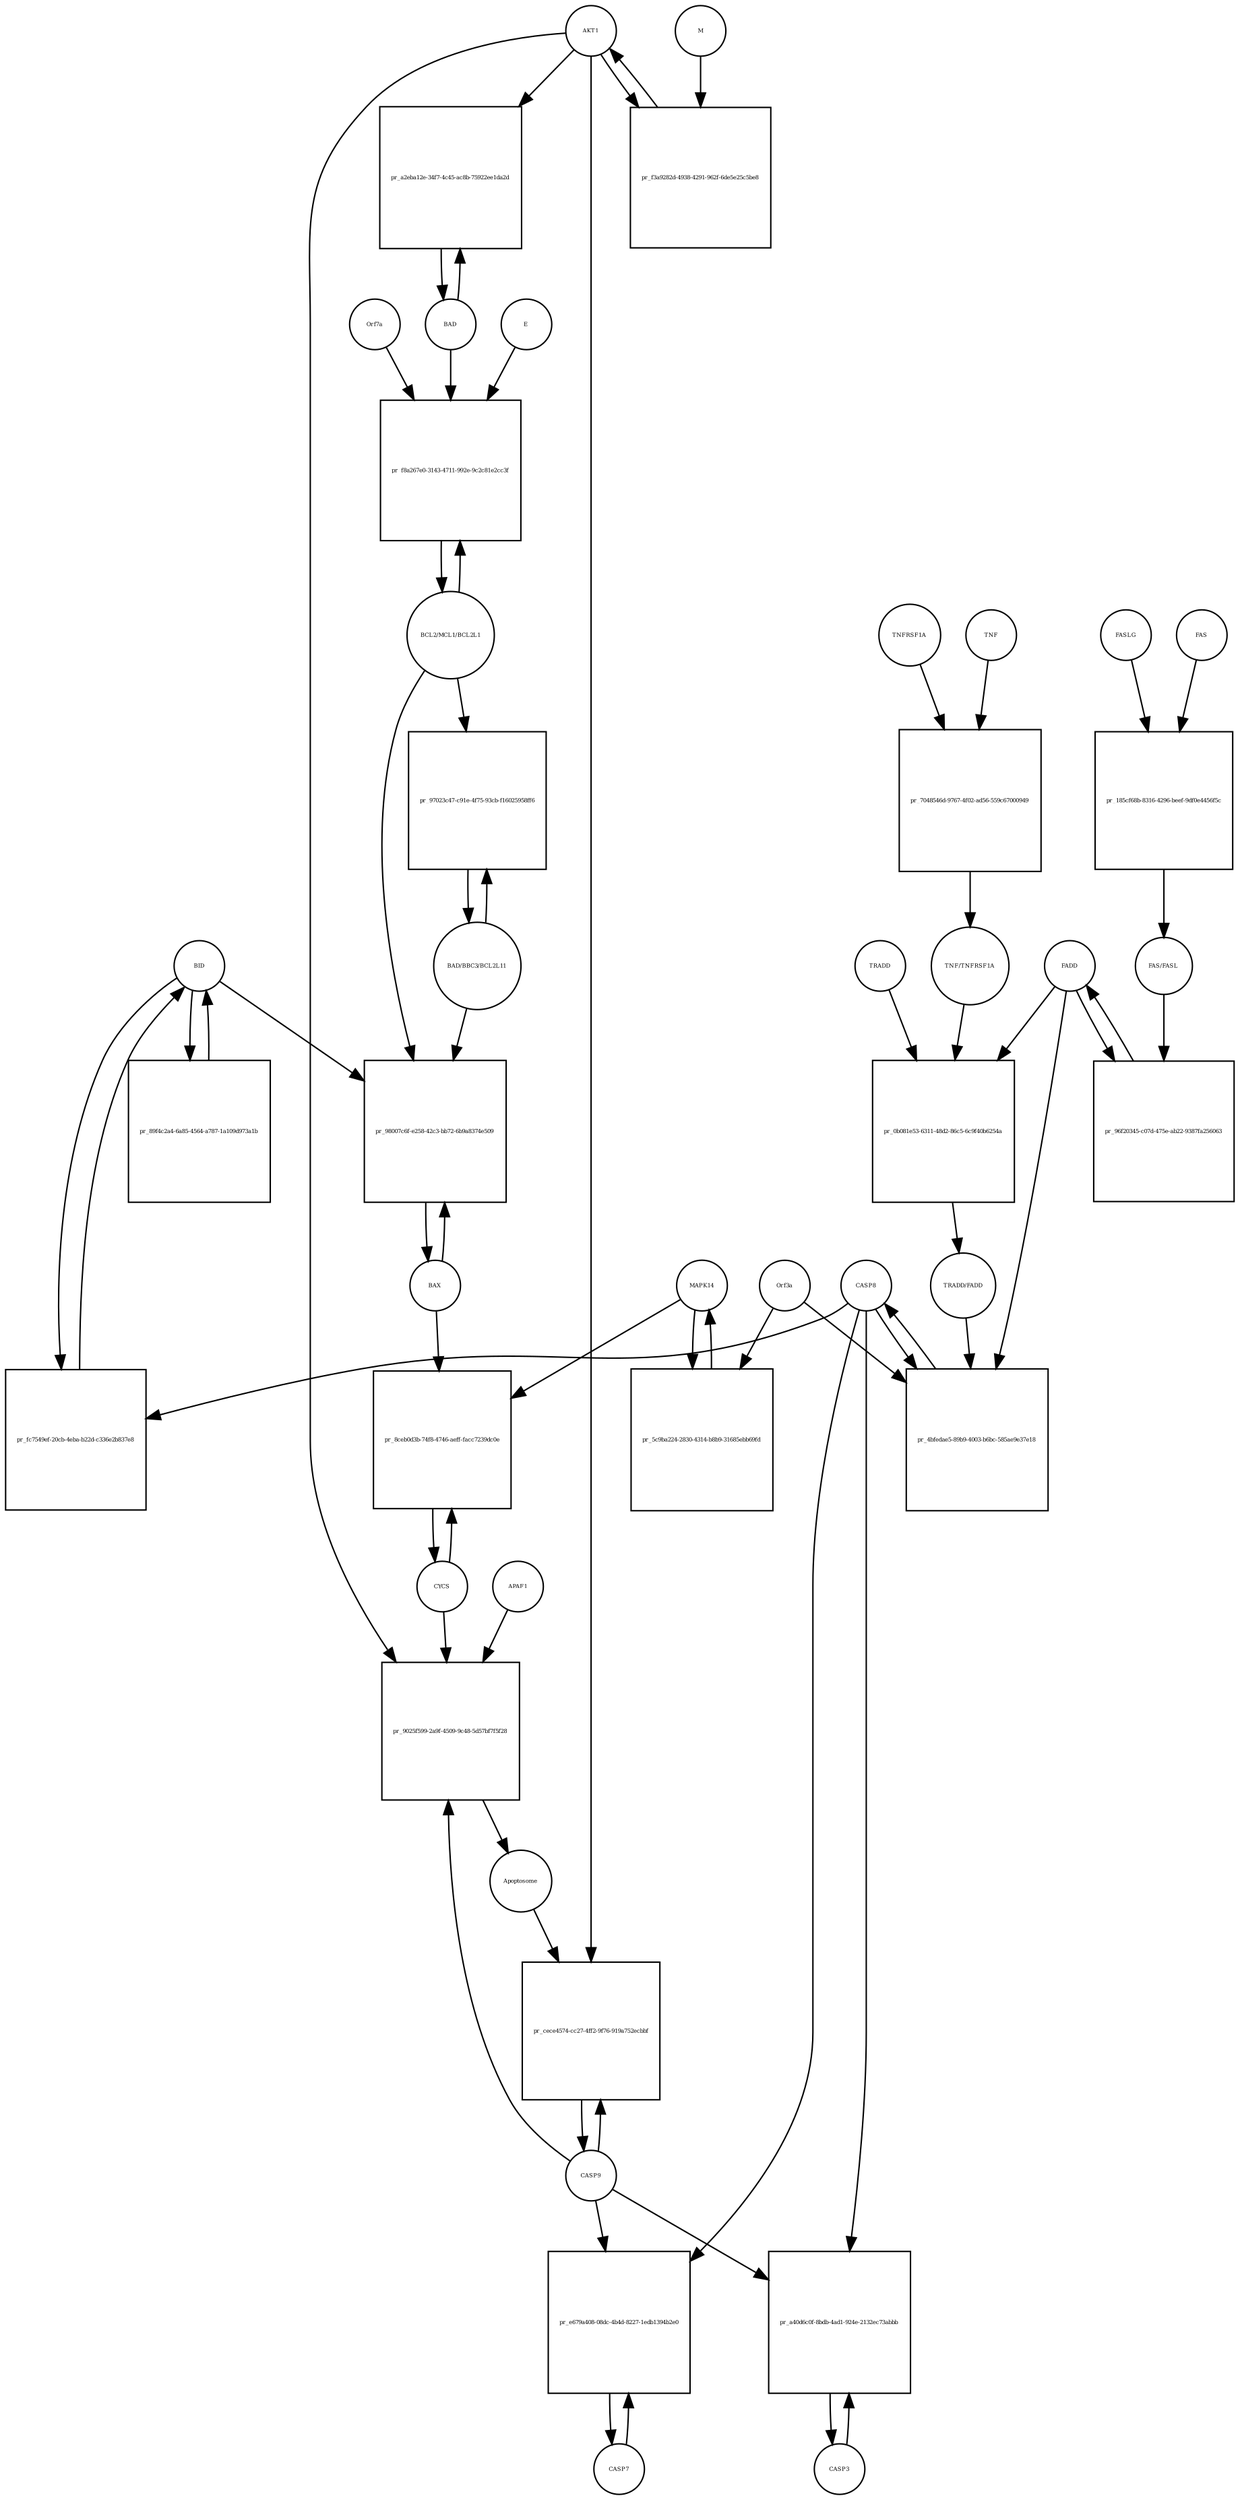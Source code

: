strict digraph  {
BID [annotation="", bipartite=0, cls=macromolecule, fontsize=4, label=BID, shape=circle];
"pr_fc7549ef-20cb-4eba-b22d-c336e2b837e8" [annotation="", bipartite=1, cls=process, fontsize=4, label="pr_fc7549ef-20cb-4eba-b22d-c336e2b837e8", shape=square];
CASP8 [annotation="urn_miriam_hgnc_1509|urn_miriam_hgnc.symbol_CASP8|urn_miriam_doi_10.1038%2Fs41392-020-00334-0|urn_miriam_uniprot_Q14790|urn_miriam_ncbigene_841|urn_miriam_ec-code_3.4.22.61|urn_miriam_refseq_NM_001228|urn_miriam_ensembl_ENSG00000064012", bipartite=0, cls=macromolecule, fontsize=4, label=CASP8, shape=circle];
CASP9 [annotation="", bipartite=0, cls=macromolecule, fontsize=4, label=CASP9, shape=circle];
"pr_cece4574-cc27-4ff2-9f76-919a752ecbbf" [annotation="", bipartite=1, cls=process, fontsize=4, label="pr_cece4574-cc27-4ff2-9f76-919a752ecbbf", shape=square];
Apoptosome [annotation="", bipartite=0, cls=complex, fontsize=4, label=Apoptosome, shape=circle];
AKT1 [annotation="", bipartite=0, cls=macromolecule, fontsize=4, label=AKT1, shape=circle];
FADD [annotation="", bipartite=0, cls=macromolecule, fontsize=4, label=FADD, shape=circle];
"pr_0b081e53-6311-48d2-86c5-6c9f40b6254a" [annotation="", bipartite=1, cls=process, fontsize=4, label="pr_0b081e53-6311-48d2-86c5-6c9f40b6254a", shape=square];
TRADD [annotation="urn_miriam_ncbigene_8717|urn_miriam_ensembl_ENSG00000102871|urn_miriam_refseq_NM_001323552|urn_miriam_uniprot_Q15628|urn_miriam_hgnc_12030|urn_miriam_hgnc.symbol_TRADD", bipartite=0, cls=macromolecule, fontsize=4, label=TRADD, shape=circle];
"TRADD/FADD" [annotation="", bipartite=0, cls=complex, fontsize=4, label="TRADD/FADD", shape=circle];
"TNF/TNFRSF1A" [annotation="", bipartite=0, cls=complex, fontsize=4, label="TNF/TNFRSF1A", shape=circle];
"pr_96f20345-c07d-475e-ab22-9387fa256063" [annotation="", bipartite=1, cls=process, fontsize=4, label="pr_96f20345-c07d-475e-ab22-9387fa256063", shape=square];
"FAS/FASL" [annotation="", bipartite=0, cls=complex, fontsize=4, label="FAS/FASL", shape=circle];
"BCL2/MCL1/BCL2L1" [annotation="", bipartite=0, cls=complex, fontsize=4, label="BCL2/MCL1/BCL2L1", shape=circle];
"pr_f8a267e0-3143-4711-992e-9c2c81e2cc3f" [annotation="", bipartite=1, cls=process, fontsize=4, label="pr_f8a267e0-3143-4711-992e-9c2c81e2cc3f", shape=square];
Orf7a [annotation="urn_miriam_hgnc.symbol_ORF7a|urn_miriam_uniprot_Q19QW4|urn_miriam_ncbigene_1489674", bipartite=0, cls=macromolecule, fontsize=4, label=Orf7a, shape=circle];
E [annotation="urn_miriam_uniprot_P59637|urn_miriam_ncbigene_1489671|urn_miriam_hgnc.symbol_E|urn_miriam_pubmed_32785274|urn_miriam_pubmed_32818817", bipartite=0, cls=macromolecule, fontsize=4, label=E, shape=circle];
BAD [annotation="", bipartite=0, cls=macromolecule, fontsize=4, label=BAD, shape=circle];
"BAD/BBC3/BCL2L11" [annotation="", bipartite=0, cls=complex, fontsize=4, label="BAD/BBC3/BCL2L11", shape=circle];
"pr_97023c47-c91e-4f75-93cb-f16025958ff6" [annotation="", bipartite=1, cls=process, fontsize=4, label="pr_97023c47-c91e-4f75-93cb-f16025958ff6", shape=square];
TNFRSF1A [annotation="urn_miriam_ncbigene_7132|urn_miriam_refseq_NM_001065|urn_miriam_ensembl_ENSG00000067182|urn_miriam_uniprot_P19438|urn_miriam_hgnc.symbol_TNFRSF1A|urn_miriam_hgnc_11916", bipartite=0, cls=macromolecule, fontsize=4, label=TNFRSF1A, shape=circle];
"pr_7048546d-9767-4f02-ad56-559c67000949" [annotation="", bipartite=1, cls=process, fontsize=4, label="pr_7048546d-9767-4f02-ad56-559c67000949", shape=square];
TNF [annotation="urn_miriam_refseq_NM_000594|urn_miriam_hgnc.symbol_TNF|urn_miriam_uniprot_P01375|urn_miriam_hgnc_11892|urn_miriam_ncbigene_7124|urn_miriam_ensembl_ENSG00000232810", bipartite=0, cls=macromolecule, fontsize=4, label=TNF, shape=circle];
CYCS [annotation="urn_miriam_hgnc_19986|urn_miriam_uniprot_P99999|urn_miriam_ncbigene_54205|urn_miriam_hgnc.symbol_CYCS|urn_miriam_ensembl_ENSG00000172115|urn_miriam_refseq_NM_018947", bipartite=0, cls=macromolecule, fontsize=4, label=CYCS, shape=circle];
"pr_8ceb0d3b-74f8-4746-aeff-facc7239dc0e" [annotation="", bipartite=1, cls=process, fontsize=4, label="pr_8ceb0d3b-74f8-4746-aeff-facc7239dc0e", shape=square];
MAPK14 [annotation="", bipartite=0, cls=macromolecule, fontsize=4, label=MAPK14, shape=circle];
BAX [annotation="", bipartite=0, cls=macromolecule, fontsize=4, label=BAX, shape=circle];
FASLG [annotation="urn_miriam_hgnc.symbol_FASLG|urn_miriam_ncbigene_356|urn_miriam_refseq_NM_000639|urn_miriam_ensembl_ENSG00000117560|urn_miriam_uniprot_P48023|urn_miriam_hgnc_11936|urn_miriam_doi_10.1101%2F2020.12.04.412494", bipartite=0, cls=macromolecule, fontsize=4, label=FASLG, shape=circle];
"pr_185cf68b-8316-4296-beef-9df0e4456f5c" [annotation="", bipartite=1, cls=process, fontsize=4, label="pr_185cf68b-8316-4296-beef-9df0e4456f5c", shape=square];
FAS [annotation="urn_miriam_hgnc_11920|urn_miriam_uniprot_P25445|urn_miriam_refseq_NM_000043|urn_miriam_ensembl_ENSG00000026103|urn_miriam_ncbigene_355|urn_miriam_hgnc.symbol_FAS", bipartite=0, cls=macromolecule, fontsize=4, label=FAS, shape=circle];
"pr_5c9ba224-2830-4314-b8b9-31685ebb69fd" [annotation="", bipartite=1, cls=process, fontsize=4, label="pr_5c9ba224-2830-4314-b8b9-31685ebb69fd", shape=square];
Orf3a [annotation="urn_miriam_uniprot_P59637|urn_miriam_ncbigene_1489671|urn_miriam_hgnc.symbol_E|urn_miriam_pubmed_33100263|urn_miriam_pubmed_32555321|urn_miriam_ncbiprotein_YP_009724391.1", bipartite=0, cls=macromolecule, fontsize=4, label=Orf3a, shape=circle];
CASP3 [annotation=urn_miriam_pubmed_32555321, bipartite=0, cls=macromolecule, fontsize=4, label=CASP3, shape=circle];
"pr_a40d6c0f-8bdb-4ad1-924e-2132ec73abbb" [annotation="", bipartite=1, cls=process, fontsize=4, label="pr_a40d6c0f-8bdb-4ad1-924e-2132ec73abbb", shape=square];
"pr_a2eba12e-34f7-4c45-ac8b-75922ee1da2d" [annotation="", bipartite=1, cls=process, fontsize=4, label="pr_a2eba12e-34f7-4c45-ac8b-75922ee1da2d", shape=square];
"pr_98007c6f-e258-42c3-bb72-6b9a8374e509" [annotation="", bipartite=1, cls=process, fontsize=4, label="pr_98007c6f-e258-42c3-bb72-6b9a8374e509", shape=square];
"pr_f3a9282d-4938-4291-962f-6de5e25c5be8" [annotation="", bipartite=1, cls=process, fontsize=4, label="pr_f3a9282d-4938-4291-962f-6de5e25c5be8", shape=square];
M [annotation="urn_miriam_ncbiprotein_APO40582|urn_miriam_pubmed_16845612", bipartite=0, cls=macromolecule, fontsize=4, label=M, shape=circle];
"pr_9025f599-2a9f-4509-9c48-5d57bf7f5f28" [annotation="", bipartite=1, cls=process, fontsize=4, label="pr_9025f599-2a9f-4509-9c48-5d57bf7f5f28", shape=square];
APAF1 [annotation="urn_miriam_ncbigene_317|urn_miriam_hgnc_576|urn_miriam_refseq_NM_181861.1|urn_miriam_hgnc.symbol_APAF1|urn_miriam_uniprot_O14727|urn_miriam_ensembl_ENSG00000120868", bipartite=0, cls=macromolecule, fontsize=4, label=APAF1, shape=circle];
"pr_4bfedae5-89b9-4003-b6bc-585ae9e37e18" [annotation="", bipartite=1, cls=process, fontsize=4, label="pr_4bfedae5-89b9-4003-b6bc-585ae9e37e18", shape=square];
CASP7 [annotation="", bipartite=0, cls=macromolecule, fontsize=4, label=CASP7, shape=circle];
"pr_e679a408-08dc-4b4d-8227-1edb1394b2e0" [annotation="", bipartite=1, cls=process, fontsize=4, label="pr_e679a408-08dc-4b4d-8227-1edb1394b2e0", shape=square];
"pr_89f4c2a4-6a85-4564-a787-1a109d973a1b" [annotation="", bipartite=1, cls=process, fontsize=4, label="pr_89f4c2a4-6a85-4564-a787-1a109d973a1b", shape=square];
BID -> "pr_fc7549ef-20cb-4eba-b22d-c336e2b837e8"  [annotation="", interaction_type=consumption];
BID -> "pr_98007c6f-e258-42c3-bb72-6b9a8374e509"  [annotation="urn_miriam_pubmed_31226023|urn_miriam_kegg.pathway_hsa04210", interaction_type=catalysis];
BID -> "pr_89f4c2a4-6a85-4564-a787-1a109d973a1b"  [annotation="", interaction_type=consumption];
"pr_fc7549ef-20cb-4eba-b22d-c336e2b837e8" -> BID  [annotation="", interaction_type=production];
CASP8 -> "pr_fc7549ef-20cb-4eba-b22d-c336e2b837e8"  [annotation="urn_miriam_pubmed_31226023|urn_miriam_kegg.pathway_hsa04210", interaction_type=catalysis];
CASP8 -> "pr_a40d6c0f-8bdb-4ad1-924e-2132ec73abbb"  [annotation="urn_miriam_pubmed_31226023|urn_miriam_kegg.pathway_hsa04210", interaction_type=catalysis];
CASP8 -> "pr_4bfedae5-89b9-4003-b6bc-585ae9e37e18"  [annotation="", interaction_type=consumption];
CASP8 -> "pr_e679a408-08dc-4b4d-8227-1edb1394b2e0"  [annotation="urn_miriam_pubmed_31226023|urn_miriam_kegg.pathway_hsa04210", interaction_type=catalysis];
CASP9 -> "pr_cece4574-cc27-4ff2-9f76-919a752ecbbf"  [annotation="", interaction_type=consumption];
CASP9 -> "pr_a40d6c0f-8bdb-4ad1-924e-2132ec73abbb"  [annotation="urn_miriam_pubmed_31226023|urn_miriam_kegg.pathway_hsa04210", interaction_type=catalysis];
CASP9 -> "pr_9025f599-2a9f-4509-9c48-5d57bf7f5f28"  [annotation="", interaction_type=consumption];
CASP9 -> "pr_e679a408-08dc-4b4d-8227-1edb1394b2e0"  [annotation="urn_miriam_pubmed_31226023|urn_miriam_kegg.pathway_hsa04210", interaction_type=catalysis];
"pr_cece4574-cc27-4ff2-9f76-919a752ecbbf" -> CASP9  [annotation="", interaction_type=production];
Apoptosome -> "pr_cece4574-cc27-4ff2-9f76-919a752ecbbf"  [annotation="urn_miriam_pubmed_31226023|urn_miriam_kegg.pathway_hsa04210", interaction_type=catalysis];
AKT1 -> "pr_cece4574-cc27-4ff2-9f76-919a752ecbbf"  [annotation="urn_miriam_pubmed_31226023|urn_miriam_kegg.pathway_hsa04210", interaction_type=inhibition];
AKT1 -> "pr_a2eba12e-34f7-4c45-ac8b-75922ee1da2d"  [annotation="urn_miriam_pubmed_15694340|urn_miriam_kegg.pathway_hsa04210", interaction_type=inhibition];
AKT1 -> "pr_f3a9282d-4938-4291-962f-6de5e25c5be8"  [annotation="", interaction_type=consumption];
AKT1 -> "pr_9025f599-2a9f-4509-9c48-5d57bf7f5f28"  [annotation="urn_miriam_pubmed_31226023|urn_miriam_kegg.pathway_hsa04210", interaction_type=inhibition];
FADD -> "pr_0b081e53-6311-48d2-86c5-6c9f40b6254a"  [annotation="", interaction_type=consumption];
FADD -> "pr_96f20345-c07d-475e-ab22-9387fa256063"  [annotation="", interaction_type=consumption];
FADD -> "pr_4bfedae5-89b9-4003-b6bc-585ae9e37e18"  [annotation="urn_miriam_pubmed_31226023|urn_miriam_kegg.pathway_hsa04210|urn_miriam_pubmed_32555321|urn_miriam_taxonomy_2697049", interaction_type=catalysis];
"pr_0b081e53-6311-48d2-86c5-6c9f40b6254a" -> "TRADD/FADD"  [annotation="", interaction_type=production];
TRADD -> "pr_0b081e53-6311-48d2-86c5-6c9f40b6254a"  [annotation="", interaction_type=consumption];
"TRADD/FADD" -> "pr_4bfedae5-89b9-4003-b6bc-585ae9e37e18"  [annotation="urn_miriam_pubmed_31226023|urn_miriam_kegg.pathway_hsa04210|urn_miriam_pubmed_32555321|urn_miriam_taxonomy_2697049", interaction_type=catalysis];
"TNF/TNFRSF1A" -> "pr_0b081e53-6311-48d2-86c5-6c9f40b6254a"  [annotation="urn_miriam_kegg.pathway_hsa04210", interaction_type=catalysis];
"pr_96f20345-c07d-475e-ab22-9387fa256063" -> FADD  [annotation="", interaction_type=production];
"FAS/FASL" -> "pr_96f20345-c07d-475e-ab22-9387fa256063"  [annotation="urn_miriam_pubmed_31226023|urn_miriam_kegg.pathway_hsa04210", interaction_type=catalysis];
"BCL2/MCL1/BCL2L1" -> "pr_f8a267e0-3143-4711-992e-9c2c81e2cc3f"  [annotation="", interaction_type=consumption];
"BCL2/MCL1/BCL2L1" -> "pr_97023c47-c91e-4f75-93cb-f16025958ff6"  [annotation=urn_miriam_pubmed_31226023, interaction_type=inhibition];
"BCL2/MCL1/BCL2L1" -> "pr_98007c6f-e258-42c3-bb72-6b9a8374e509"  [annotation="urn_miriam_pubmed_31226023|urn_miriam_kegg.pathway_hsa04210", interaction_type=inhibition];
"pr_f8a267e0-3143-4711-992e-9c2c81e2cc3f" -> "BCL2/MCL1/BCL2L1"  [annotation="", interaction_type=production];
Orf7a -> "pr_f8a267e0-3143-4711-992e-9c2c81e2cc3f"  [annotation="urn_miriam_taxonomy_694009|urn_miriam_pubmed_15694340|urn_miriam_kegg.pathway_hsa04210|urn_miriam_pubmed_17428862", interaction_type=inhibition];
E -> "pr_f8a267e0-3143-4711-992e-9c2c81e2cc3f"  [annotation="urn_miriam_taxonomy_694009|urn_miriam_pubmed_15694340|urn_miriam_kegg.pathway_hsa04210|urn_miriam_pubmed_17428862", interaction_type=inhibition];
BAD -> "pr_f8a267e0-3143-4711-992e-9c2c81e2cc3f"  [annotation="urn_miriam_taxonomy_694009|urn_miriam_pubmed_15694340|urn_miriam_kegg.pathway_hsa04210|urn_miriam_pubmed_17428862", interaction_type=inhibition];
BAD -> "pr_a2eba12e-34f7-4c45-ac8b-75922ee1da2d"  [annotation="", interaction_type=consumption];
"BAD/BBC3/BCL2L11" -> "pr_97023c47-c91e-4f75-93cb-f16025958ff6"  [annotation="", interaction_type=consumption];
"BAD/BBC3/BCL2L11" -> "pr_98007c6f-e258-42c3-bb72-6b9a8374e509"  [annotation="urn_miriam_pubmed_31226023|urn_miriam_kegg.pathway_hsa04210", interaction_type=catalysis];
"pr_97023c47-c91e-4f75-93cb-f16025958ff6" -> "BAD/BBC3/BCL2L11"  [annotation="", interaction_type=production];
TNFRSF1A -> "pr_7048546d-9767-4f02-ad56-559c67000949"  [annotation="", interaction_type=consumption];
"pr_7048546d-9767-4f02-ad56-559c67000949" -> "TNF/TNFRSF1A"  [annotation="", interaction_type=production];
TNF -> "pr_7048546d-9767-4f02-ad56-559c67000949"  [annotation="", interaction_type=consumption];
CYCS -> "pr_8ceb0d3b-74f8-4746-aeff-facc7239dc0e"  [annotation="", interaction_type=consumption];
CYCS -> "pr_9025f599-2a9f-4509-9c48-5d57bf7f5f28"  [annotation="", interaction_type=consumption];
"pr_8ceb0d3b-74f8-4746-aeff-facc7239dc0e" -> CYCS  [annotation="", interaction_type=production];
MAPK14 -> "pr_8ceb0d3b-74f8-4746-aeff-facc7239dc0e"  [annotation="urn_miriam_pubmed_31226023|urn_miriam_kegg.pathway_hsa04210", interaction_type=catalysis];
MAPK14 -> "pr_5c9ba224-2830-4314-b8b9-31685ebb69fd"  [annotation="", interaction_type=consumption];
BAX -> "pr_8ceb0d3b-74f8-4746-aeff-facc7239dc0e"  [annotation="urn_miriam_pubmed_31226023|urn_miriam_kegg.pathway_hsa04210", interaction_type=catalysis];
BAX -> "pr_98007c6f-e258-42c3-bb72-6b9a8374e509"  [annotation="", interaction_type=consumption];
FASLG -> "pr_185cf68b-8316-4296-beef-9df0e4456f5c"  [annotation="", interaction_type=consumption];
"pr_185cf68b-8316-4296-beef-9df0e4456f5c" -> "FAS/FASL"  [annotation="", interaction_type=production];
FAS -> "pr_185cf68b-8316-4296-beef-9df0e4456f5c"  [annotation="", interaction_type=consumption];
"pr_5c9ba224-2830-4314-b8b9-31685ebb69fd" -> MAPK14  [annotation="", interaction_type=production];
Orf3a -> "pr_5c9ba224-2830-4314-b8b9-31685ebb69fd"  [annotation="urn_miriam_pubmed_31226023|urn_miriam_taxonomy_227984", interaction_type=catalysis];
Orf3a -> "pr_4bfedae5-89b9-4003-b6bc-585ae9e37e18"  [annotation="urn_miriam_pubmed_31226023|urn_miriam_kegg.pathway_hsa04210|urn_miriam_pubmed_32555321|urn_miriam_taxonomy_2697049", interaction_type=catalysis];
CASP3 -> "pr_a40d6c0f-8bdb-4ad1-924e-2132ec73abbb"  [annotation="", interaction_type=consumption];
"pr_a40d6c0f-8bdb-4ad1-924e-2132ec73abbb" -> CASP3  [annotation="", interaction_type=production];
"pr_a2eba12e-34f7-4c45-ac8b-75922ee1da2d" -> BAD  [annotation="", interaction_type=production];
"pr_98007c6f-e258-42c3-bb72-6b9a8374e509" -> BAX  [annotation="", interaction_type=production];
"pr_f3a9282d-4938-4291-962f-6de5e25c5be8" -> AKT1  [annotation="", interaction_type=production];
M -> "pr_f3a9282d-4938-4291-962f-6de5e25c5be8"  [annotation="urn_miriam_pubmed_31226023|urn_miriam_taxonomy_227984", interaction_type=inhibition];
"pr_9025f599-2a9f-4509-9c48-5d57bf7f5f28" -> Apoptosome  [annotation="", interaction_type=production];
APAF1 -> "pr_9025f599-2a9f-4509-9c48-5d57bf7f5f28"  [annotation="", interaction_type=consumption];
"pr_4bfedae5-89b9-4003-b6bc-585ae9e37e18" -> CASP8  [annotation="", interaction_type=production];
CASP7 -> "pr_e679a408-08dc-4b4d-8227-1edb1394b2e0"  [annotation="", interaction_type=consumption];
"pr_e679a408-08dc-4b4d-8227-1edb1394b2e0" -> CASP7  [annotation="", interaction_type=production];
"pr_89f4c2a4-6a85-4564-a787-1a109d973a1b" -> BID  [annotation="", interaction_type=production];
}
